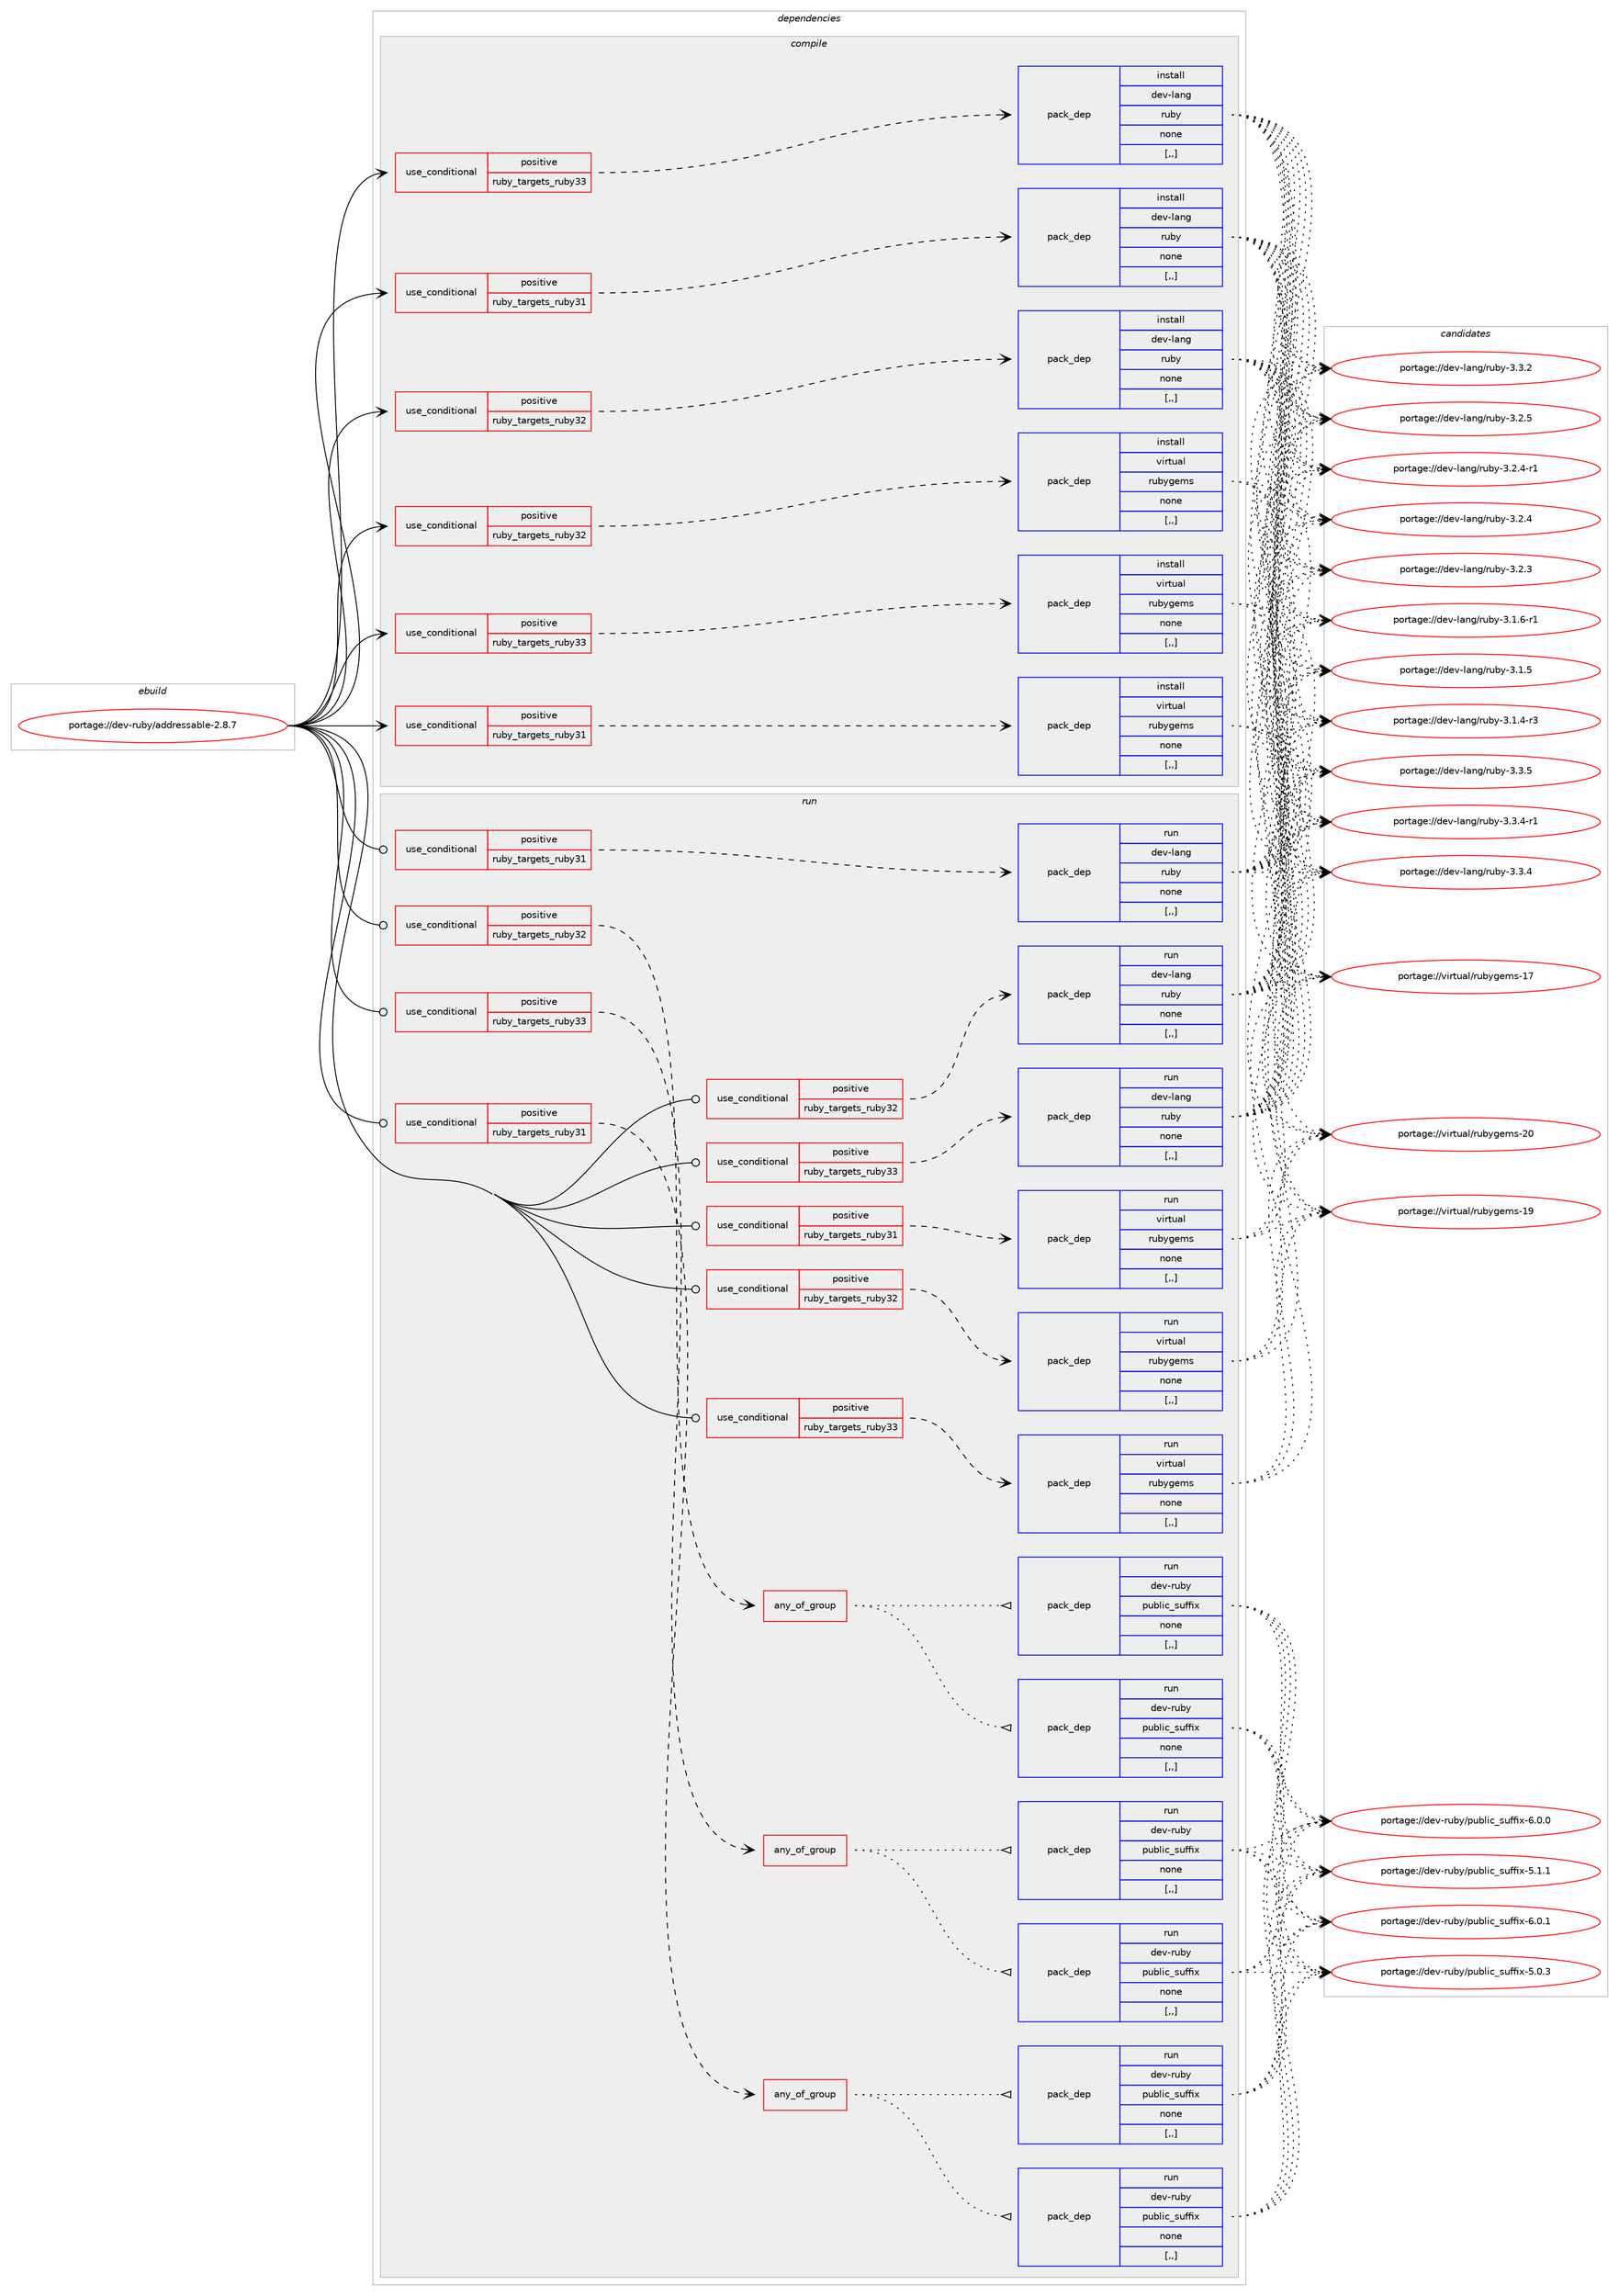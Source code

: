 digraph prolog {

# *************
# Graph options
# *************

newrank=true;
concentrate=true;
compound=true;
graph [rankdir=LR,fontname=Helvetica,fontsize=10,ranksep=1.5];#, ranksep=2.5, nodesep=0.2];
edge  [arrowhead=vee];
node  [fontname=Helvetica,fontsize=10];

# **********
# The ebuild
# **********

subgraph cluster_leftcol {
color=gray;
label=<<i>ebuild</i>>;
id [label="portage://dev-ruby/addressable-2.8.7", color=red, width=4, href="../dev-ruby/addressable-2.8.7.svg"];
}

# ****************
# The dependencies
# ****************

subgraph cluster_midcol {
color=gray;
label=<<i>dependencies</i>>;
subgraph cluster_compile {
fillcolor="#eeeeee";
style=filled;
label=<<i>compile</i>>;
subgraph cond174806 {
dependency671372 [label=<<TABLE BORDER="0" CELLBORDER="1" CELLSPACING="0" CELLPADDING="4"><TR><TD ROWSPAN="3" CELLPADDING="10">use_conditional</TD></TR><TR><TD>positive</TD></TR><TR><TD>ruby_targets_ruby31</TD></TR></TABLE>>, shape=none, color=red];
subgraph pack491688 {
dependency671373 [label=<<TABLE BORDER="0" CELLBORDER="1" CELLSPACING="0" CELLPADDING="4" WIDTH="220"><TR><TD ROWSPAN="6" CELLPADDING="30">pack_dep</TD></TR><TR><TD WIDTH="110">install</TD></TR><TR><TD>dev-lang</TD></TR><TR><TD>ruby</TD></TR><TR><TD>none</TD></TR><TR><TD>[,,]</TD></TR></TABLE>>, shape=none, color=blue];
}
dependency671372:e -> dependency671373:w [weight=20,style="dashed",arrowhead="vee"];
}
id:e -> dependency671372:w [weight=20,style="solid",arrowhead="vee"];
subgraph cond174807 {
dependency671374 [label=<<TABLE BORDER="0" CELLBORDER="1" CELLSPACING="0" CELLPADDING="4"><TR><TD ROWSPAN="3" CELLPADDING="10">use_conditional</TD></TR><TR><TD>positive</TD></TR><TR><TD>ruby_targets_ruby31</TD></TR></TABLE>>, shape=none, color=red];
subgraph pack491689 {
dependency671375 [label=<<TABLE BORDER="0" CELLBORDER="1" CELLSPACING="0" CELLPADDING="4" WIDTH="220"><TR><TD ROWSPAN="6" CELLPADDING="30">pack_dep</TD></TR><TR><TD WIDTH="110">install</TD></TR><TR><TD>virtual</TD></TR><TR><TD>rubygems</TD></TR><TR><TD>none</TD></TR><TR><TD>[,,]</TD></TR></TABLE>>, shape=none, color=blue];
}
dependency671374:e -> dependency671375:w [weight=20,style="dashed",arrowhead="vee"];
}
id:e -> dependency671374:w [weight=20,style="solid",arrowhead="vee"];
subgraph cond174808 {
dependency671376 [label=<<TABLE BORDER="0" CELLBORDER="1" CELLSPACING="0" CELLPADDING="4"><TR><TD ROWSPAN="3" CELLPADDING="10">use_conditional</TD></TR><TR><TD>positive</TD></TR><TR><TD>ruby_targets_ruby32</TD></TR></TABLE>>, shape=none, color=red];
subgraph pack491690 {
dependency671377 [label=<<TABLE BORDER="0" CELLBORDER="1" CELLSPACING="0" CELLPADDING="4" WIDTH="220"><TR><TD ROWSPAN="6" CELLPADDING="30">pack_dep</TD></TR><TR><TD WIDTH="110">install</TD></TR><TR><TD>dev-lang</TD></TR><TR><TD>ruby</TD></TR><TR><TD>none</TD></TR><TR><TD>[,,]</TD></TR></TABLE>>, shape=none, color=blue];
}
dependency671376:e -> dependency671377:w [weight=20,style="dashed",arrowhead="vee"];
}
id:e -> dependency671376:w [weight=20,style="solid",arrowhead="vee"];
subgraph cond174809 {
dependency671378 [label=<<TABLE BORDER="0" CELLBORDER="1" CELLSPACING="0" CELLPADDING="4"><TR><TD ROWSPAN="3" CELLPADDING="10">use_conditional</TD></TR><TR><TD>positive</TD></TR><TR><TD>ruby_targets_ruby32</TD></TR></TABLE>>, shape=none, color=red];
subgraph pack491691 {
dependency671379 [label=<<TABLE BORDER="0" CELLBORDER="1" CELLSPACING="0" CELLPADDING="4" WIDTH="220"><TR><TD ROWSPAN="6" CELLPADDING="30">pack_dep</TD></TR><TR><TD WIDTH="110">install</TD></TR><TR><TD>virtual</TD></TR><TR><TD>rubygems</TD></TR><TR><TD>none</TD></TR><TR><TD>[,,]</TD></TR></TABLE>>, shape=none, color=blue];
}
dependency671378:e -> dependency671379:w [weight=20,style="dashed",arrowhead="vee"];
}
id:e -> dependency671378:w [weight=20,style="solid",arrowhead="vee"];
subgraph cond174810 {
dependency671380 [label=<<TABLE BORDER="0" CELLBORDER="1" CELLSPACING="0" CELLPADDING="4"><TR><TD ROWSPAN="3" CELLPADDING="10">use_conditional</TD></TR><TR><TD>positive</TD></TR><TR><TD>ruby_targets_ruby33</TD></TR></TABLE>>, shape=none, color=red];
subgraph pack491692 {
dependency671381 [label=<<TABLE BORDER="0" CELLBORDER="1" CELLSPACING="0" CELLPADDING="4" WIDTH="220"><TR><TD ROWSPAN="6" CELLPADDING="30">pack_dep</TD></TR><TR><TD WIDTH="110">install</TD></TR><TR><TD>dev-lang</TD></TR><TR><TD>ruby</TD></TR><TR><TD>none</TD></TR><TR><TD>[,,]</TD></TR></TABLE>>, shape=none, color=blue];
}
dependency671380:e -> dependency671381:w [weight=20,style="dashed",arrowhead="vee"];
}
id:e -> dependency671380:w [weight=20,style="solid",arrowhead="vee"];
subgraph cond174811 {
dependency671382 [label=<<TABLE BORDER="0" CELLBORDER="1" CELLSPACING="0" CELLPADDING="4"><TR><TD ROWSPAN="3" CELLPADDING="10">use_conditional</TD></TR><TR><TD>positive</TD></TR><TR><TD>ruby_targets_ruby33</TD></TR></TABLE>>, shape=none, color=red];
subgraph pack491693 {
dependency671383 [label=<<TABLE BORDER="0" CELLBORDER="1" CELLSPACING="0" CELLPADDING="4" WIDTH="220"><TR><TD ROWSPAN="6" CELLPADDING="30">pack_dep</TD></TR><TR><TD WIDTH="110">install</TD></TR><TR><TD>virtual</TD></TR><TR><TD>rubygems</TD></TR><TR><TD>none</TD></TR><TR><TD>[,,]</TD></TR></TABLE>>, shape=none, color=blue];
}
dependency671382:e -> dependency671383:w [weight=20,style="dashed",arrowhead="vee"];
}
id:e -> dependency671382:w [weight=20,style="solid",arrowhead="vee"];
}
subgraph cluster_compileandrun {
fillcolor="#eeeeee";
style=filled;
label=<<i>compile and run</i>>;
}
subgraph cluster_run {
fillcolor="#eeeeee";
style=filled;
label=<<i>run</i>>;
subgraph cond174812 {
dependency671384 [label=<<TABLE BORDER="0" CELLBORDER="1" CELLSPACING="0" CELLPADDING="4"><TR><TD ROWSPAN="3" CELLPADDING="10">use_conditional</TD></TR><TR><TD>positive</TD></TR><TR><TD>ruby_targets_ruby31</TD></TR></TABLE>>, shape=none, color=red];
subgraph any4497 {
dependency671385 [label=<<TABLE BORDER="0" CELLBORDER="1" CELLSPACING="0" CELLPADDING="4"><TR><TD CELLPADDING="10">any_of_group</TD></TR></TABLE>>, shape=none, color=red];subgraph pack491694 {
dependency671386 [label=<<TABLE BORDER="0" CELLBORDER="1" CELLSPACING="0" CELLPADDING="4" WIDTH="220"><TR><TD ROWSPAN="6" CELLPADDING="30">pack_dep</TD></TR><TR><TD WIDTH="110">run</TD></TR><TR><TD>dev-ruby</TD></TR><TR><TD>public_suffix</TD></TR><TR><TD>none</TD></TR><TR><TD>[,,]</TD></TR></TABLE>>, shape=none, color=blue];
}
dependency671385:e -> dependency671386:w [weight=20,style="dotted",arrowhead="oinv"];
subgraph pack491695 {
dependency671387 [label=<<TABLE BORDER="0" CELLBORDER="1" CELLSPACING="0" CELLPADDING="4" WIDTH="220"><TR><TD ROWSPAN="6" CELLPADDING="30">pack_dep</TD></TR><TR><TD WIDTH="110">run</TD></TR><TR><TD>dev-ruby</TD></TR><TR><TD>public_suffix</TD></TR><TR><TD>none</TD></TR><TR><TD>[,,]</TD></TR></TABLE>>, shape=none, color=blue];
}
dependency671385:e -> dependency671387:w [weight=20,style="dotted",arrowhead="oinv"];
}
dependency671384:e -> dependency671385:w [weight=20,style="dashed",arrowhead="vee"];
}
id:e -> dependency671384:w [weight=20,style="solid",arrowhead="odot"];
subgraph cond174813 {
dependency671388 [label=<<TABLE BORDER="0" CELLBORDER="1" CELLSPACING="0" CELLPADDING="4"><TR><TD ROWSPAN="3" CELLPADDING="10">use_conditional</TD></TR><TR><TD>positive</TD></TR><TR><TD>ruby_targets_ruby31</TD></TR></TABLE>>, shape=none, color=red];
subgraph pack491696 {
dependency671389 [label=<<TABLE BORDER="0" CELLBORDER="1" CELLSPACING="0" CELLPADDING="4" WIDTH="220"><TR><TD ROWSPAN="6" CELLPADDING="30">pack_dep</TD></TR><TR><TD WIDTH="110">run</TD></TR><TR><TD>dev-lang</TD></TR><TR><TD>ruby</TD></TR><TR><TD>none</TD></TR><TR><TD>[,,]</TD></TR></TABLE>>, shape=none, color=blue];
}
dependency671388:e -> dependency671389:w [weight=20,style="dashed",arrowhead="vee"];
}
id:e -> dependency671388:w [weight=20,style="solid",arrowhead="odot"];
subgraph cond174814 {
dependency671390 [label=<<TABLE BORDER="0" CELLBORDER="1" CELLSPACING="0" CELLPADDING="4"><TR><TD ROWSPAN="3" CELLPADDING="10">use_conditional</TD></TR><TR><TD>positive</TD></TR><TR><TD>ruby_targets_ruby31</TD></TR></TABLE>>, shape=none, color=red];
subgraph pack491697 {
dependency671391 [label=<<TABLE BORDER="0" CELLBORDER="1" CELLSPACING="0" CELLPADDING="4" WIDTH="220"><TR><TD ROWSPAN="6" CELLPADDING="30">pack_dep</TD></TR><TR><TD WIDTH="110">run</TD></TR><TR><TD>virtual</TD></TR><TR><TD>rubygems</TD></TR><TR><TD>none</TD></TR><TR><TD>[,,]</TD></TR></TABLE>>, shape=none, color=blue];
}
dependency671390:e -> dependency671391:w [weight=20,style="dashed",arrowhead="vee"];
}
id:e -> dependency671390:w [weight=20,style="solid",arrowhead="odot"];
subgraph cond174815 {
dependency671392 [label=<<TABLE BORDER="0" CELLBORDER="1" CELLSPACING="0" CELLPADDING="4"><TR><TD ROWSPAN="3" CELLPADDING="10">use_conditional</TD></TR><TR><TD>positive</TD></TR><TR><TD>ruby_targets_ruby32</TD></TR></TABLE>>, shape=none, color=red];
subgraph any4498 {
dependency671393 [label=<<TABLE BORDER="0" CELLBORDER="1" CELLSPACING="0" CELLPADDING="4"><TR><TD CELLPADDING="10">any_of_group</TD></TR></TABLE>>, shape=none, color=red];subgraph pack491698 {
dependency671394 [label=<<TABLE BORDER="0" CELLBORDER="1" CELLSPACING="0" CELLPADDING="4" WIDTH="220"><TR><TD ROWSPAN="6" CELLPADDING="30">pack_dep</TD></TR><TR><TD WIDTH="110">run</TD></TR><TR><TD>dev-ruby</TD></TR><TR><TD>public_suffix</TD></TR><TR><TD>none</TD></TR><TR><TD>[,,]</TD></TR></TABLE>>, shape=none, color=blue];
}
dependency671393:e -> dependency671394:w [weight=20,style="dotted",arrowhead="oinv"];
subgraph pack491699 {
dependency671395 [label=<<TABLE BORDER="0" CELLBORDER="1" CELLSPACING="0" CELLPADDING="4" WIDTH="220"><TR><TD ROWSPAN="6" CELLPADDING="30">pack_dep</TD></TR><TR><TD WIDTH="110">run</TD></TR><TR><TD>dev-ruby</TD></TR><TR><TD>public_suffix</TD></TR><TR><TD>none</TD></TR><TR><TD>[,,]</TD></TR></TABLE>>, shape=none, color=blue];
}
dependency671393:e -> dependency671395:w [weight=20,style="dotted",arrowhead="oinv"];
}
dependency671392:e -> dependency671393:w [weight=20,style="dashed",arrowhead="vee"];
}
id:e -> dependency671392:w [weight=20,style="solid",arrowhead="odot"];
subgraph cond174816 {
dependency671396 [label=<<TABLE BORDER="0" CELLBORDER="1" CELLSPACING="0" CELLPADDING="4"><TR><TD ROWSPAN="3" CELLPADDING="10">use_conditional</TD></TR><TR><TD>positive</TD></TR><TR><TD>ruby_targets_ruby32</TD></TR></TABLE>>, shape=none, color=red];
subgraph pack491700 {
dependency671397 [label=<<TABLE BORDER="0" CELLBORDER="1" CELLSPACING="0" CELLPADDING="4" WIDTH="220"><TR><TD ROWSPAN="6" CELLPADDING="30">pack_dep</TD></TR><TR><TD WIDTH="110">run</TD></TR><TR><TD>dev-lang</TD></TR><TR><TD>ruby</TD></TR><TR><TD>none</TD></TR><TR><TD>[,,]</TD></TR></TABLE>>, shape=none, color=blue];
}
dependency671396:e -> dependency671397:w [weight=20,style="dashed",arrowhead="vee"];
}
id:e -> dependency671396:w [weight=20,style="solid",arrowhead="odot"];
subgraph cond174817 {
dependency671398 [label=<<TABLE BORDER="0" CELLBORDER="1" CELLSPACING="0" CELLPADDING="4"><TR><TD ROWSPAN="3" CELLPADDING="10">use_conditional</TD></TR><TR><TD>positive</TD></TR><TR><TD>ruby_targets_ruby32</TD></TR></TABLE>>, shape=none, color=red];
subgraph pack491701 {
dependency671399 [label=<<TABLE BORDER="0" CELLBORDER="1" CELLSPACING="0" CELLPADDING="4" WIDTH="220"><TR><TD ROWSPAN="6" CELLPADDING="30">pack_dep</TD></TR><TR><TD WIDTH="110">run</TD></TR><TR><TD>virtual</TD></TR><TR><TD>rubygems</TD></TR><TR><TD>none</TD></TR><TR><TD>[,,]</TD></TR></TABLE>>, shape=none, color=blue];
}
dependency671398:e -> dependency671399:w [weight=20,style="dashed",arrowhead="vee"];
}
id:e -> dependency671398:w [weight=20,style="solid",arrowhead="odot"];
subgraph cond174818 {
dependency671400 [label=<<TABLE BORDER="0" CELLBORDER="1" CELLSPACING="0" CELLPADDING="4"><TR><TD ROWSPAN="3" CELLPADDING="10">use_conditional</TD></TR><TR><TD>positive</TD></TR><TR><TD>ruby_targets_ruby33</TD></TR></TABLE>>, shape=none, color=red];
subgraph any4499 {
dependency671401 [label=<<TABLE BORDER="0" CELLBORDER="1" CELLSPACING="0" CELLPADDING="4"><TR><TD CELLPADDING="10">any_of_group</TD></TR></TABLE>>, shape=none, color=red];subgraph pack491702 {
dependency671402 [label=<<TABLE BORDER="0" CELLBORDER="1" CELLSPACING="0" CELLPADDING="4" WIDTH="220"><TR><TD ROWSPAN="6" CELLPADDING="30">pack_dep</TD></TR><TR><TD WIDTH="110">run</TD></TR><TR><TD>dev-ruby</TD></TR><TR><TD>public_suffix</TD></TR><TR><TD>none</TD></TR><TR><TD>[,,]</TD></TR></TABLE>>, shape=none, color=blue];
}
dependency671401:e -> dependency671402:w [weight=20,style="dotted",arrowhead="oinv"];
subgraph pack491703 {
dependency671403 [label=<<TABLE BORDER="0" CELLBORDER="1" CELLSPACING="0" CELLPADDING="4" WIDTH="220"><TR><TD ROWSPAN="6" CELLPADDING="30">pack_dep</TD></TR><TR><TD WIDTH="110">run</TD></TR><TR><TD>dev-ruby</TD></TR><TR><TD>public_suffix</TD></TR><TR><TD>none</TD></TR><TR><TD>[,,]</TD></TR></TABLE>>, shape=none, color=blue];
}
dependency671401:e -> dependency671403:w [weight=20,style="dotted",arrowhead="oinv"];
}
dependency671400:e -> dependency671401:w [weight=20,style="dashed",arrowhead="vee"];
}
id:e -> dependency671400:w [weight=20,style="solid",arrowhead="odot"];
subgraph cond174819 {
dependency671404 [label=<<TABLE BORDER="0" CELLBORDER="1" CELLSPACING="0" CELLPADDING="4"><TR><TD ROWSPAN="3" CELLPADDING="10">use_conditional</TD></TR><TR><TD>positive</TD></TR><TR><TD>ruby_targets_ruby33</TD></TR></TABLE>>, shape=none, color=red];
subgraph pack491704 {
dependency671405 [label=<<TABLE BORDER="0" CELLBORDER="1" CELLSPACING="0" CELLPADDING="4" WIDTH="220"><TR><TD ROWSPAN="6" CELLPADDING="30">pack_dep</TD></TR><TR><TD WIDTH="110">run</TD></TR><TR><TD>dev-lang</TD></TR><TR><TD>ruby</TD></TR><TR><TD>none</TD></TR><TR><TD>[,,]</TD></TR></TABLE>>, shape=none, color=blue];
}
dependency671404:e -> dependency671405:w [weight=20,style="dashed",arrowhead="vee"];
}
id:e -> dependency671404:w [weight=20,style="solid",arrowhead="odot"];
subgraph cond174820 {
dependency671406 [label=<<TABLE BORDER="0" CELLBORDER="1" CELLSPACING="0" CELLPADDING="4"><TR><TD ROWSPAN="3" CELLPADDING="10">use_conditional</TD></TR><TR><TD>positive</TD></TR><TR><TD>ruby_targets_ruby33</TD></TR></TABLE>>, shape=none, color=red];
subgraph pack491705 {
dependency671407 [label=<<TABLE BORDER="0" CELLBORDER="1" CELLSPACING="0" CELLPADDING="4" WIDTH="220"><TR><TD ROWSPAN="6" CELLPADDING="30">pack_dep</TD></TR><TR><TD WIDTH="110">run</TD></TR><TR><TD>virtual</TD></TR><TR><TD>rubygems</TD></TR><TR><TD>none</TD></TR><TR><TD>[,,]</TD></TR></TABLE>>, shape=none, color=blue];
}
dependency671406:e -> dependency671407:w [weight=20,style="dashed",arrowhead="vee"];
}
id:e -> dependency671406:w [weight=20,style="solid",arrowhead="odot"];
}
}

# **************
# The candidates
# **************

subgraph cluster_choices {
rank=same;
color=gray;
label=<<i>candidates</i>>;

subgraph choice491688 {
color=black;
nodesep=1;
choice10010111845108971101034711411798121455146514653 [label="portage://dev-lang/ruby-3.3.5", color=red, width=4,href="../dev-lang/ruby-3.3.5.svg"];
choice100101118451089711010347114117981214551465146524511449 [label="portage://dev-lang/ruby-3.3.4-r1", color=red, width=4,href="../dev-lang/ruby-3.3.4-r1.svg"];
choice10010111845108971101034711411798121455146514652 [label="portage://dev-lang/ruby-3.3.4", color=red, width=4,href="../dev-lang/ruby-3.3.4.svg"];
choice10010111845108971101034711411798121455146514650 [label="portage://dev-lang/ruby-3.3.2", color=red, width=4,href="../dev-lang/ruby-3.3.2.svg"];
choice10010111845108971101034711411798121455146504653 [label="portage://dev-lang/ruby-3.2.5", color=red, width=4,href="../dev-lang/ruby-3.2.5.svg"];
choice100101118451089711010347114117981214551465046524511449 [label="portage://dev-lang/ruby-3.2.4-r1", color=red, width=4,href="../dev-lang/ruby-3.2.4-r1.svg"];
choice10010111845108971101034711411798121455146504652 [label="portage://dev-lang/ruby-3.2.4", color=red, width=4,href="../dev-lang/ruby-3.2.4.svg"];
choice10010111845108971101034711411798121455146504651 [label="portage://dev-lang/ruby-3.2.3", color=red, width=4,href="../dev-lang/ruby-3.2.3.svg"];
choice100101118451089711010347114117981214551464946544511449 [label="portage://dev-lang/ruby-3.1.6-r1", color=red, width=4,href="../dev-lang/ruby-3.1.6-r1.svg"];
choice10010111845108971101034711411798121455146494653 [label="portage://dev-lang/ruby-3.1.5", color=red, width=4,href="../dev-lang/ruby-3.1.5.svg"];
choice100101118451089711010347114117981214551464946524511451 [label="portage://dev-lang/ruby-3.1.4-r3", color=red, width=4,href="../dev-lang/ruby-3.1.4-r3.svg"];
dependency671373:e -> choice10010111845108971101034711411798121455146514653:w [style=dotted,weight="100"];
dependency671373:e -> choice100101118451089711010347114117981214551465146524511449:w [style=dotted,weight="100"];
dependency671373:e -> choice10010111845108971101034711411798121455146514652:w [style=dotted,weight="100"];
dependency671373:e -> choice10010111845108971101034711411798121455146514650:w [style=dotted,weight="100"];
dependency671373:e -> choice10010111845108971101034711411798121455146504653:w [style=dotted,weight="100"];
dependency671373:e -> choice100101118451089711010347114117981214551465046524511449:w [style=dotted,weight="100"];
dependency671373:e -> choice10010111845108971101034711411798121455146504652:w [style=dotted,weight="100"];
dependency671373:e -> choice10010111845108971101034711411798121455146504651:w [style=dotted,weight="100"];
dependency671373:e -> choice100101118451089711010347114117981214551464946544511449:w [style=dotted,weight="100"];
dependency671373:e -> choice10010111845108971101034711411798121455146494653:w [style=dotted,weight="100"];
dependency671373:e -> choice100101118451089711010347114117981214551464946524511451:w [style=dotted,weight="100"];
}
subgraph choice491689 {
color=black;
nodesep=1;
choice118105114116117971084711411798121103101109115455048 [label="portage://virtual/rubygems-20", color=red, width=4,href="../virtual/rubygems-20.svg"];
choice118105114116117971084711411798121103101109115454957 [label="portage://virtual/rubygems-19", color=red, width=4,href="../virtual/rubygems-19.svg"];
choice118105114116117971084711411798121103101109115454955 [label="portage://virtual/rubygems-17", color=red, width=4,href="../virtual/rubygems-17.svg"];
dependency671375:e -> choice118105114116117971084711411798121103101109115455048:w [style=dotted,weight="100"];
dependency671375:e -> choice118105114116117971084711411798121103101109115454957:w [style=dotted,weight="100"];
dependency671375:e -> choice118105114116117971084711411798121103101109115454955:w [style=dotted,weight="100"];
}
subgraph choice491690 {
color=black;
nodesep=1;
choice10010111845108971101034711411798121455146514653 [label="portage://dev-lang/ruby-3.3.5", color=red, width=4,href="../dev-lang/ruby-3.3.5.svg"];
choice100101118451089711010347114117981214551465146524511449 [label="portage://dev-lang/ruby-3.3.4-r1", color=red, width=4,href="../dev-lang/ruby-3.3.4-r1.svg"];
choice10010111845108971101034711411798121455146514652 [label="portage://dev-lang/ruby-3.3.4", color=red, width=4,href="../dev-lang/ruby-3.3.4.svg"];
choice10010111845108971101034711411798121455146514650 [label="portage://dev-lang/ruby-3.3.2", color=red, width=4,href="../dev-lang/ruby-3.3.2.svg"];
choice10010111845108971101034711411798121455146504653 [label="portage://dev-lang/ruby-3.2.5", color=red, width=4,href="../dev-lang/ruby-3.2.5.svg"];
choice100101118451089711010347114117981214551465046524511449 [label="portage://dev-lang/ruby-3.2.4-r1", color=red, width=4,href="../dev-lang/ruby-3.2.4-r1.svg"];
choice10010111845108971101034711411798121455146504652 [label="portage://dev-lang/ruby-3.2.4", color=red, width=4,href="../dev-lang/ruby-3.2.4.svg"];
choice10010111845108971101034711411798121455146504651 [label="portage://dev-lang/ruby-3.2.3", color=red, width=4,href="../dev-lang/ruby-3.2.3.svg"];
choice100101118451089711010347114117981214551464946544511449 [label="portage://dev-lang/ruby-3.1.6-r1", color=red, width=4,href="../dev-lang/ruby-3.1.6-r1.svg"];
choice10010111845108971101034711411798121455146494653 [label="portage://dev-lang/ruby-3.1.5", color=red, width=4,href="../dev-lang/ruby-3.1.5.svg"];
choice100101118451089711010347114117981214551464946524511451 [label="portage://dev-lang/ruby-3.1.4-r3", color=red, width=4,href="../dev-lang/ruby-3.1.4-r3.svg"];
dependency671377:e -> choice10010111845108971101034711411798121455146514653:w [style=dotted,weight="100"];
dependency671377:e -> choice100101118451089711010347114117981214551465146524511449:w [style=dotted,weight="100"];
dependency671377:e -> choice10010111845108971101034711411798121455146514652:w [style=dotted,weight="100"];
dependency671377:e -> choice10010111845108971101034711411798121455146514650:w [style=dotted,weight="100"];
dependency671377:e -> choice10010111845108971101034711411798121455146504653:w [style=dotted,weight="100"];
dependency671377:e -> choice100101118451089711010347114117981214551465046524511449:w [style=dotted,weight="100"];
dependency671377:e -> choice10010111845108971101034711411798121455146504652:w [style=dotted,weight="100"];
dependency671377:e -> choice10010111845108971101034711411798121455146504651:w [style=dotted,weight="100"];
dependency671377:e -> choice100101118451089711010347114117981214551464946544511449:w [style=dotted,weight="100"];
dependency671377:e -> choice10010111845108971101034711411798121455146494653:w [style=dotted,weight="100"];
dependency671377:e -> choice100101118451089711010347114117981214551464946524511451:w [style=dotted,weight="100"];
}
subgraph choice491691 {
color=black;
nodesep=1;
choice118105114116117971084711411798121103101109115455048 [label="portage://virtual/rubygems-20", color=red, width=4,href="../virtual/rubygems-20.svg"];
choice118105114116117971084711411798121103101109115454957 [label="portage://virtual/rubygems-19", color=red, width=4,href="../virtual/rubygems-19.svg"];
choice118105114116117971084711411798121103101109115454955 [label="portage://virtual/rubygems-17", color=red, width=4,href="../virtual/rubygems-17.svg"];
dependency671379:e -> choice118105114116117971084711411798121103101109115455048:w [style=dotted,weight="100"];
dependency671379:e -> choice118105114116117971084711411798121103101109115454957:w [style=dotted,weight="100"];
dependency671379:e -> choice118105114116117971084711411798121103101109115454955:w [style=dotted,weight="100"];
}
subgraph choice491692 {
color=black;
nodesep=1;
choice10010111845108971101034711411798121455146514653 [label="portage://dev-lang/ruby-3.3.5", color=red, width=4,href="../dev-lang/ruby-3.3.5.svg"];
choice100101118451089711010347114117981214551465146524511449 [label="portage://dev-lang/ruby-3.3.4-r1", color=red, width=4,href="../dev-lang/ruby-3.3.4-r1.svg"];
choice10010111845108971101034711411798121455146514652 [label="portage://dev-lang/ruby-3.3.4", color=red, width=4,href="../dev-lang/ruby-3.3.4.svg"];
choice10010111845108971101034711411798121455146514650 [label="portage://dev-lang/ruby-3.3.2", color=red, width=4,href="../dev-lang/ruby-3.3.2.svg"];
choice10010111845108971101034711411798121455146504653 [label="portage://dev-lang/ruby-3.2.5", color=red, width=4,href="../dev-lang/ruby-3.2.5.svg"];
choice100101118451089711010347114117981214551465046524511449 [label="portage://dev-lang/ruby-3.2.4-r1", color=red, width=4,href="../dev-lang/ruby-3.2.4-r1.svg"];
choice10010111845108971101034711411798121455146504652 [label="portage://dev-lang/ruby-3.2.4", color=red, width=4,href="../dev-lang/ruby-3.2.4.svg"];
choice10010111845108971101034711411798121455146504651 [label="portage://dev-lang/ruby-3.2.3", color=red, width=4,href="../dev-lang/ruby-3.2.3.svg"];
choice100101118451089711010347114117981214551464946544511449 [label="portage://dev-lang/ruby-3.1.6-r1", color=red, width=4,href="../dev-lang/ruby-3.1.6-r1.svg"];
choice10010111845108971101034711411798121455146494653 [label="portage://dev-lang/ruby-3.1.5", color=red, width=4,href="../dev-lang/ruby-3.1.5.svg"];
choice100101118451089711010347114117981214551464946524511451 [label="portage://dev-lang/ruby-3.1.4-r3", color=red, width=4,href="../dev-lang/ruby-3.1.4-r3.svg"];
dependency671381:e -> choice10010111845108971101034711411798121455146514653:w [style=dotted,weight="100"];
dependency671381:e -> choice100101118451089711010347114117981214551465146524511449:w [style=dotted,weight="100"];
dependency671381:e -> choice10010111845108971101034711411798121455146514652:w [style=dotted,weight="100"];
dependency671381:e -> choice10010111845108971101034711411798121455146514650:w [style=dotted,weight="100"];
dependency671381:e -> choice10010111845108971101034711411798121455146504653:w [style=dotted,weight="100"];
dependency671381:e -> choice100101118451089711010347114117981214551465046524511449:w [style=dotted,weight="100"];
dependency671381:e -> choice10010111845108971101034711411798121455146504652:w [style=dotted,weight="100"];
dependency671381:e -> choice10010111845108971101034711411798121455146504651:w [style=dotted,weight="100"];
dependency671381:e -> choice100101118451089711010347114117981214551464946544511449:w [style=dotted,weight="100"];
dependency671381:e -> choice10010111845108971101034711411798121455146494653:w [style=dotted,weight="100"];
dependency671381:e -> choice100101118451089711010347114117981214551464946524511451:w [style=dotted,weight="100"];
}
subgraph choice491693 {
color=black;
nodesep=1;
choice118105114116117971084711411798121103101109115455048 [label="portage://virtual/rubygems-20", color=red, width=4,href="../virtual/rubygems-20.svg"];
choice118105114116117971084711411798121103101109115454957 [label="portage://virtual/rubygems-19", color=red, width=4,href="../virtual/rubygems-19.svg"];
choice118105114116117971084711411798121103101109115454955 [label="portage://virtual/rubygems-17", color=red, width=4,href="../virtual/rubygems-17.svg"];
dependency671383:e -> choice118105114116117971084711411798121103101109115455048:w [style=dotted,weight="100"];
dependency671383:e -> choice118105114116117971084711411798121103101109115454957:w [style=dotted,weight="100"];
dependency671383:e -> choice118105114116117971084711411798121103101109115454955:w [style=dotted,weight="100"];
}
subgraph choice491694 {
color=black;
nodesep=1;
choice100101118451141179812147112117981081059995115117102102105120455446484649 [label="portage://dev-ruby/public_suffix-6.0.1", color=red, width=4,href="../dev-ruby/public_suffix-6.0.1.svg"];
choice100101118451141179812147112117981081059995115117102102105120455446484648 [label="portage://dev-ruby/public_suffix-6.0.0", color=red, width=4,href="../dev-ruby/public_suffix-6.0.0.svg"];
choice100101118451141179812147112117981081059995115117102102105120455346494649 [label="portage://dev-ruby/public_suffix-5.1.1", color=red, width=4,href="../dev-ruby/public_suffix-5.1.1.svg"];
choice100101118451141179812147112117981081059995115117102102105120455346484651 [label="portage://dev-ruby/public_suffix-5.0.3", color=red, width=4,href="../dev-ruby/public_suffix-5.0.3.svg"];
dependency671386:e -> choice100101118451141179812147112117981081059995115117102102105120455446484649:w [style=dotted,weight="100"];
dependency671386:e -> choice100101118451141179812147112117981081059995115117102102105120455446484648:w [style=dotted,weight="100"];
dependency671386:e -> choice100101118451141179812147112117981081059995115117102102105120455346494649:w [style=dotted,weight="100"];
dependency671386:e -> choice100101118451141179812147112117981081059995115117102102105120455346484651:w [style=dotted,weight="100"];
}
subgraph choice491695 {
color=black;
nodesep=1;
choice100101118451141179812147112117981081059995115117102102105120455446484649 [label="portage://dev-ruby/public_suffix-6.0.1", color=red, width=4,href="../dev-ruby/public_suffix-6.0.1.svg"];
choice100101118451141179812147112117981081059995115117102102105120455446484648 [label="portage://dev-ruby/public_suffix-6.0.0", color=red, width=4,href="../dev-ruby/public_suffix-6.0.0.svg"];
choice100101118451141179812147112117981081059995115117102102105120455346494649 [label="portage://dev-ruby/public_suffix-5.1.1", color=red, width=4,href="../dev-ruby/public_suffix-5.1.1.svg"];
choice100101118451141179812147112117981081059995115117102102105120455346484651 [label="portage://dev-ruby/public_suffix-5.0.3", color=red, width=4,href="../dev-ruby/public_suffix-5.0.3.svg"];
dependency671387:e -> choice100101118451141179812147112117981081059995115117102102105120455446484649:w [style=dotted,weight="100"];
dependency671387:e -> choice100101118451141179812147112117981081059995115117102102105120455446484648:w [style=dotted,weight="100"];
dependency671387:e -> choice100101118451141179812147112117981081059995115117102102105120455346494649:w [style=dotted,weight="100"];
dependency671387:e -> choice100101118451141179812147112117981081059995115117102102105120455346484651:w [style=dotted,weight="100"];
}
subgraph choice491696 {
color=black;
nodesep=1;
choice10010111845108971101034711411798121455146514653 [label="portage://dev-lang/ruby-3.3.5", color=red, width=4,href="../dev-lang/ruby-3.3.5.svg"];
choice100101118451089711010347114117981214551465146524511449 [label="portage://dev-lang/ruby-3.3.4-r1", color=red, width=4,href="../dev-lang/ruby-3.3.4-r1.svg"];
choice10010111845108971101034711411798121455146514652 [label="portage://dev-lang/ruby-3.3.4", color=red, width=4,href="../dev-lang/ruby-3.3.4.svg"];
choice10010111845108971101034711411798121455146514650 [label="portage://dev-lang/ruby-3.3.2", color=red, width=4,href="../dev-lang/ruby-3.3.2.svg"];
choice10010111845108971101034711411798121455146504653 [label="portage://dev-lang/ruby-3.2.5", color=red, width=4,href="../dev-lang/ruby-3.2.5.svg"];
choice100101118451089711010347114117981214551465046524511449 [label="portage://dev-lang/ruby-3.2.4-r1", color=red, width=4,href="../dev-lang/ruby-3.2.4-r1.svg"];
choice10010111845108971101034711411798121455146504652 [label="portage://dev-lang/ruby-3.2.4", color=red, width=4,href="../dev-lang/ruby-3.2.4.svg"];
choice10010111845108971101034711411798121455146504651 [label="portage://dev-lang/ruby-3.2.3", color=red, width=4,href="../dev-lang/ruby-3.2.3.svg"];
choice100101118451089711010347114117981214551464946544511449 [label="portage://dev-lang/ruby-3.1.6-r1", color=red, width=4,href="../dev-lang/ruby-3.1.6-r1.svg"];
choice10010111845108971101034711411798121455146494653 [label="portage://dev-lang/ruby-3.1.5", color=red, width=4,href="../dev-lang/ruby-3.1.5.svg"];
choice100101118451089711010347114117981214551464946524511451 [label="portage://dev-lang/ruby-3.1.4-r3", color=red, width=4,href="../dev-lang/ruby-3.1.4-r3.svg"];
dependency671389:e -> choice10010111845108971101034711411798121455146514653:w [style=dotted,weight="100"];
dependency671389:e -> choice100101118451089711010347114117981214551465146524511449:w [style=dotted,weight="100"];
dependency671389:e -> choice10010111845108971101034711411798121455146514652:w [style=dotted,weight="100"];
dependency671389:e -> choice10010111845108971101034711411798121455146514650:w [style=dotted,weight="100"];
dependency671389:e -> choice10010111845108971101034711411798121455146504653:w [style=dotted,weight="100"];
dependency671389:e -> choice100101118451089711010347114117981214551465046524511449:w [style=dotted,weight="100"];
dependency671389:e -> choice10010111845108971101034711411798121455146504652:w [style=dotted,weight="100"];
dependency671389:e -> choice10010111845108971101034711411798121455146504651:w [style=dotted,weight="100"];
dependency671389:e -> choice100101118451089711010347114117981214551464946544511449:w [style=dotted,weight="100"];
dependency671389:e -> choice10010111845108971101034711411798121455146494653:w [style=dotted,weight="100"];
dependency671389:e -> choice100101118451089711010347114117981214551464946524511451:w [style=dotted,weight="100"];
}
subgraph choice491697 {
color=black;
nodesep=1;
choice118105114116117971084711411798121103101109115455048 [label="portage://virtual/rubygems-20", color=red, width=4,href="../virtual/rubygems-20.svg"];
choice118105114116117971084711411798121103101109115454957 [label="portage://virtual/rubygems-19", color=red, width=4,href="../virtual/rubygems-19.svg"];
choice118105114116117971084711411798121103101109115454955 [label="portage://virtual/rubygems-17", color=red, width=4,href="../virtual/rubygems-17.svg"];
dependency671391:e -> choice118105114116117971084711411798121103101109115455048:w [style=dotted,weight="100"];
dependency671391:e -> choice118105114116117971084711411798121103101109115454957:w [style=dotted,weight="100"];
dependency671391:e -> choice118105114116117971084711411798121103101109115454955:w [style=dotted,weight="100"];
}
subgraph choice491698 {
color=black;
nodesep=1;
choice100101118451141179812147112117981081059995115117102102105120455446484649 [label="portage://dev-ruby/public_suffix-6.0.1", color=red, width=4,href="../dev-ruby/public_suffix-6.0.1.svg"];
choice100101118451141179812147112117981081059995115117102102105120455446484648 [label="portage://dev-ruby/public_suffix-6.0.0", color=red, width=4,href="../dev-ruby/public_suffix-6.0.0.svg"];
choice100101118451141179812147112117981081059995115117102102105120455346494649 [label="portage://dev-ruby/public_suffix-5.1.1", color=red, width=4,href="../dev-ruby/public_suffix-5.1.1.svg"];
choice100101118451141179812147112117981081059995115117102102105120455346484651 [label="portage://dev-ruby/public_suffix-5.0.3", color=red, width=4,href="../dev-ruby/public_suffix-5.0.3.svg"];
dependency671394:e -> choice100101118451141179812147112117981081059995115117102102105120455446484649:w [style=dotted,weight="100"];
dependency671394:e -> choice100101118451141179812147112117981081059995115117102102105120455446484648:w [style=dotted,weight="100"];
dependency671394:e -> choice100101118451141179812147112117981081059995115117102102105120455346494649:w [style=dotted,weight="100"];
dependency671394:e -> choice100101118451141179812147112117981081059995115117102102105120455346484651:w [style=dotted,weight="100"];
}
subgraph choice491699 {
color=black;
nodesep=1;
choice100101118451141179812147112117981081059995115117102102105120455446484649 [label="portage://dev-ruby/public_suffix-6.0.1", color=red, width=4,href="../dev-ruby/public_suffix-6.0.1.svg"];
choice100101118451141179812147112117981081059995115117102102105120455446484648 [label="portage://dev-ruby/public_suffix-6.0.0", color=red, width=4,href="../dev-ruby/public_suffix-6.0.0.svg"];
choice100101118451141179812147112117981081059995115117102102105120455346494649 [label="portage://dev-ruby/public_suffix-5.1.1", color=red, width=4,href="../dev-ruby/public_suffix-5.1.1.svg"];
choice100101118451141179812147112117981081059995115117102102105120455346484651 [label="portage://dev-ruby/public_suffix-5.0.3", color=red, width=4,href="../dev-ruby/public_suffix-5.0.3.svg"];
dependency671395:e -> choice100101118451141179812147112117981081059995115117102102105120455446484649:w [style=dotted,weight="100"];
dependency671395:e -> choice100101118451141179812147112117981081059995115117102102105120455446484648:w [style=dotted,weight="100"];
dependency671395:e -> choice100101118451141179812147112117981081059995115117102102105120455346494649:w [style=dotted,weight="100"];
dependency671395:e -> choice100101118451141179812147112117981081059995115117102102105120455346484651:w [style=dotted,weight="100"];
}
subgraph choice491700 {
color=black;
nodesep=1;
choice10010111845108971101034711411798121455146514653 [label="portage://dev-lang/ruby-3.3.5", color=red, width=4,href="../dev-lang/ruby-3.3.5.svg"];
choice100101118451089711010347114117981214551465146524511449 [label="portage://dev-lang/ruby-3.3.4-r1", color=red, width=4,href="../dev-lang/ruby-3.3.4-r1.svg"];
choice10010111845108971101034711411798121455146514652 [label="portage://dev-lang/ruby-3.3.4", color=red, width=4,href="../dev-lang/ruby-3.3.4.svg"];
choice10010111845108971101034711411798121455146514650 [label="portage://dev-lang/ruby-3.3.2", color=red, width=4,href="../dev-lang/ruby-3.3.2.svg"];
choice10010111845108971101034711411798121455146504653 [label="portage://dev-lang/ruby-3.2.5", color=red, width=4,href="../dev-lang/ruby-3.2.5.svg"];
choice100101118451089711010347114117981214551465046524511449 [label="portage://dev-lang/ruby-3.2.4-r1", color=red, width=4,href="../dev-lang/ruby-3.2.4-r1.svg"];
choice10010111845108971101034711411798121455146504652 [label="portage://dev-lang/ruby-3.2.4", color=red, width=4,href="../dev-lang/ruby-3.2.4.svg"];
choice10010111845108971101034711411798121455146504651 [label="portage://dev-lang/ruby-3.2.3", color=red, width=4,href="../dev-lang/ruby-3.2.3.svg"];
choice100101118451089711010347114117981214551464946544511449 [label="portage://dev-lang/ruby-3.1.6-r1", color=red, width=4,href="../dev-lang/ruby-3.1.6-r1.svg"];
choice10010111845108971101034711411798121455146494653 [label="portage://dev-lang/ruby-3.1.5", color=red, width=4,href="../dev-lang/ruby-3.1.5.svg"];
choice100101118451089711010347114117981214551464946524511451 [label="portage://dev-lang/ruby-3.1.4-r3", color=red, width=4,href="../dev-lang/ruby-3.1.4-r3.svg"];
dependency671397:e -> choice10010111845108971101034711411798121455146514653:w [style=dotted,weight="100"];
dependency671397:e -> choice100101118451089711010347114117981214551465146524511449:w [style=dotted,weight="100"];
dependency671397:e -> choice10010111845108971101034711411798121455146514652:w [style=dotted,weight="100"];
dependency671397:e -> choice10010111845108971101034711411798121455146514650:w [style=dotted,weight="100"];
dependency671397:e -> choice10010111845108971101034711411798121455146504653:w [style=dotted,weight="100"];
dependency671397:e -> choice100101118451089711010347114117981214551465046524511449:w [style=dotted,weight="100"];
dependency671397:e -> choice10010111845108971101034711411798121455146504652:w [style=dotted,weight="100"];
dependency671397:e -> choice10010111845108971101034711411798121455146504651:w [style=dotted,weight="100"];
dependency671397:e -> choice100101118451089711010347114117981214551464946544511449:w [style=dotted,weight="100"];
dependency671397:e -> choice10010111845108971101034711411798121455146494653:w [style=dotted,weight="100"];
dependency671397:e -> choice100101118451089711010347114117981214551464946524511451:w [style=dotted,weight="100"];
}
subgraph choice491701 {
color=black;
nodesep=1;
choice118105114116117971084711411798121103101109115455048 [label="portage://virtual/rubygems-20", color=red, width=4,href="../virtual/rubygems-20.svg"];
choice118105114116117971084711411798121103101109115454957 [label="portage://virtual/rubygems-19", color=red, width=4,href="../virtual/rubygems-19.svg"];
choice118105114116117971084711411798121103101109115454955 [label="portage://virtual/rubygems-17", color=red, width=4,href="../virtual/rubygems-17.svg"];
dependency671399:e -> choice118105114116117971084711411798121103101109115455048:w [style=dotted,weight="100"];
dependency671399:e -> choice118105114116117971084711411798121103101109115454957:w [style=dotted,weight="100"];
dependency671399:e -> choice118105114116117971084711411798121103101109115454955:w [style=dotted,weight="100"];
}
subgraph choice491702 {
color=black;
nodesep=1;
choice100101118451141179812147112117981081059995115117102102105120455446484649 [label="portage://dev-ruby/public_suffix-6.0.1", color=red, width=4,href="../dev-ruby/public_suffix-6.0.1.svg"];
choice100101118451141179812147112117981081059995115117102102105120455446484648 [label="portage://dev-ruby/public_suffix-6.0.0", color=red, width=4,href="../dev-ruby/public_suffix-6.0.0.svg"];
choice100101118451141179812147112117981081059995115117102102105120455346494649 [label="portage://dev-ruby/public_suffix-5.1.1", color=red, width=4,href="../dev-ruby/public_suffix-5.1.1.svg"];
choice100101118451141179812147112117981081059995115117102102105120455346484651 [label="portage://dev-ruby/public_suffix-5.0.3", color=red, width=4,href="../dev-ruby/public_suffix-5.0.3.svg"];
dependency671402:e -> choice100101118451141179812147112117981081059995115117102102105120455446484649:w [style=dotted,weight="100"];
dependency671402:e -> choice100101118451141179812147112117981081059995115117102102105120455446484648:w [style=dotted,weight="100"];
dependency671402:e -> choice100101118451141179812147112117981081059995115117102102105120455346494649:w [style=dotted,weight="100"];
dependency671402:e -> choice100101118451141179812147112117981081059995115117102102105120455346484651:w [style=dotted,weight="100"];
}
subgraph choice491703 {
color=black;
nodesep=1;
choice100101118451141179812147112117981081059995115117102102105120455446484649 [label="portage://dev-ruby/public_suffix-6.0.1", color=red, width=4,href="../dev-ruby/public_suffix-6.0.1.svg"];
choice100101118451141179812147112117981081059995115117102102105120455446484648 [label="portage://dev-ruby/public_suffix-6.0.0", color=red, width=4,href="../dev-ruby/public_suffix-6.0.0.svg"];
choice100101118451141179812147112117981081059995115117102102105120455346494649 [label="portage://dev-ruby/public_suffix-5.1.1", color=red, width=4,href="../dev-ruby/public_suffix-5.1.1.svg"];
choice100101118451141179812147112117981081059995115117102102105120455346484651 [label="portage://dev-ruby/public_suffix-5.0.3", color=red, width=4,href="../dev-ruby/public_suffix-5.0.3.svg"];
dependency671403:e -> choice100101118451141179812147112117981081059995115117102102105120455446484649:w [style=dotted,weight="100"];
dependency671403:e -> choice100101118451141179812147112117981081059995115117102102105120455446484648:w [style=dotted,weight="100"];
dependency671403:e -> choice100101118451141179812147112117981081059995115117102102105120455346494649:w [style=dotted,weight="100"];
dependency671403:e -> choice100101118451141179812147112117981081059995115117102102105120455346484651:w [style=dotted,weight="100"];
}
subgraph choice491704 {
color=black;
nodesep=1;
choice10010111845108971101034711411798121455146514653 [label="portage://dev-lang/ruby-3.3.5", color=red, width=4,href="../dev-lang/ruby-3.3.5.svg"];
choice100101118451089711010347114117981214551465146524511449 [label="portage://dev-lang/ruby-3.3.4-r1", color=red, width=4,href="../dev-lang/ruby-3.3.4-r1.svg"];
choice10010111845108971101034711411798121455146514652 [label="portage://dev-lang/ruby-3.3.4", color=red, width=4,href="../dev-lang/ruby-3.3.4.svg"];
choice10010111845108971101034711411798121455146514650 [label="portage://dev-lang/ruby-3.3.2", color=red, width=4,href="../dev-lang/ruby-3.3.2.svg"];
choice10010111845108971101034711411798121455146504653 [label="portage://dev-lang/ruby-3.2.5", color=red, width=4,href="../dev-lang/ruby-3.2.5.svg"];
choice100101118451089711010347114117981214551465046524511449 [label="portage://dev-lang/ruby-3.2.4-r1", color=red, width=4,href="../dev-lang/ruby-3.2.4-r1.svg"];
choice10010111845108971101034711411798121455146504652 [label="portage://dev-lang/ruby-3.2.4", color=red, width=4,href="../dev-lang/ruby-3.2.4.svg"];
choice10010111845108971101034711411798121455146504651 [label="portage://dev-lang/ruby-3.2.3", color=red, width=4,href="../dev-lang/ruby-3.2.3.svg"];
choice100101118451089711010347114117981214551464946544511449 [label="portage://dev-lang/ruby-3.1.6-r1", color=red, width=4,href="../dev-lang/ruby-3.1.6-r1.svg"];
choice10010111845108971101034711411798121455146494653 [label="portage://dev-lang/ruby-3.1.5", color=red, width=4,href="../dev-lang/ruby-3.1.5.svg"];
choice100101118451089711010347114117981214551464946524511451 [label="portage://dev-lang/ruby-3.1.4-r3", color=red, width=4,href="../dev-lang/ruby-3.1.4-r3.svg"];
dependency671405:e -> choice10010111845108971101034711411798121455146514653:w [style=dotted,weight="100"];
dependency671405:e -> choice100101118451089711010347114117981214551465146524511449:w [style=dotted,weight="100"];
dependency671405:e -> choice10010111845108971101034711411798121455146514652:w [style=dotted,weight="100"];
dependency671405:e -> choice10010111845108971101034711411798121455146514650:w [style=dotted,weight="100"];
dependency671405:e -> choice10010111845108971101034711411798121455146504653:w [style=dotted,weight="100"];
dependency671405:e -> choice100101118451089711010347114117981214551465046524511449:w [style=dotted,weight="100"];
dependency671405:e -> choice10010111845108971101034711411798121455146504652:w [style=dotted,weight="100"];
dependency671405:e -> choice10010111845108971101034711411798121455146504651:w [style=dotted,weight="100"];
dependency671405:e -> choice100101118451089711010347114117981214551464946544511449:w [style=dotted,weight="100"];
dependency671405:e -> choice10010111845108971101034711411798121455146494653:w [style=dotted,weight="100"];
dependency671405:e -> choice100101118451089711010347114117981214551464946524511451:w [style=dotted,weight="100"];
}
subgraph choice491705 {
color=black;
nodesep=1;
choice118105114116117971084711411798121103101109115455048 [label="portage://virtual/rubygems-20", color=red, width=4,href="../virtual/rubygems-20.svg"];
choice118105114116117971084711411798121103101109115454957 [label="portage://virtual/rubygems-19", color=red, width=4,href="../virtual/rubygems-19.svg"];
choice118105114116117971084711411798121103101109115454955 [label="portage://virtual/rubygems-17", color=red, width=4,href="../virtual/rubygems-17.svg"];
dependency671407:e -> choice118105114116117971084711411798121103101109115455048:w [style=dotted,weight="100"];
dependency671407:e -> choice118105114116117971084711411798121103101109115454957:w [style=dotted,weight="100"];
dependency671407:e -> choice118105114116117971084711411798121103101109115454955:w [style=dotted,weight="100"];
}
}

}
